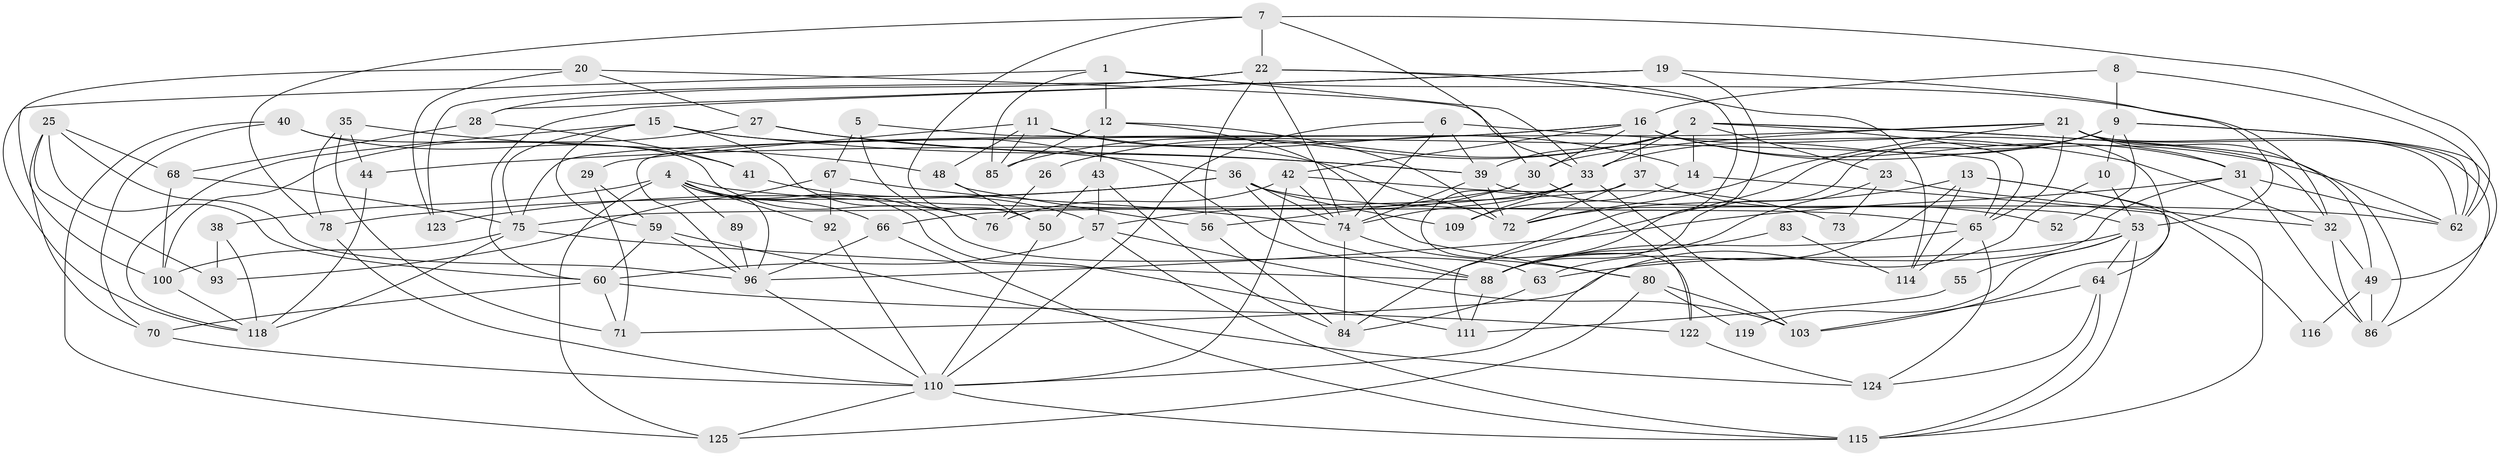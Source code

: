 // original degree distribution, {5: 0.17692307692307693, 6: 0.08461538461538462, 3: 0.2230769230769231, 4: 0.3769230769230769, 7: 0.03076923076923077, 2: 0.1076923076923077}
// Generated by graph-tools (version 1.1) at 2025/42/03/06/25 10:42:00]
// undirected, 88 vertices, 215 edges
graph export_dot {
graph [start="1"]
  node [color=gray90,style=filled];
  1;
  2 [super="+3"];
  4 [super="+129"];
  5;
  6 [super="+17"];
  7 [super="+105"];
  8;
  9 [super="+34"];
  10;
  11 [super="+61"];
  12 [super="+104"];
  13 [super="+18"];
  14 [super="+24"];
  15 [super="+69"];
  16 [super="+117"];
  19;
  20;
  21 [super="+58"];
  22 [super="+47"];
  23;
  25;
  26;
  27 [super="+112"];
  28;
  29;
  30 [super="+51"];
  31 [super="+87"];
  32 [super="+45"];
  33 [super="+46"];
  35 [super="+102"];
  36 [super="+107"];
  37;
  38 [super="+113"];
  39 [super="+54"];
  40;
  41;
  42 [super="+90"];
  43;
  44;
  48;
  49 [super="+108"];
  50 [super="+101"];
  52;
  53 [super="+106"];
  55;
  56;
  57;
  59 [super="+82"];
  60 [super="+79"];
  62 [super="+94"];
  63;
  64;
  65 [super="+81"];
  66;
  67;
  68 [super="+77"];
  70;
  71;
  72 [super="+91"];
  73;
  74 [super="+97"];
  75 [super="+98"];
  76;
  78;
  80;
  83;
  84 [super="+121"];
  85;
  86 [super="+120"];
  88 [super="+95"];
  89;
  92;
  93;
  96 [super="+99"];
  100;
  103 [super="+126"];
  109;
  110 [super="+130"];
  111;
  114;
  115 [super="+127"];
  116;
  118 [super="+128"];
  119;
  122;
  123;
  124;
  125;
  1 -- 32;
  1 -- 12;
  1 -- 85;
  1 -- 118;
  1 -- 33;
  2 -- 39;
  2 -- 26;
  2 -- 86;
  2 -- 65;
  2 -- 85;
  2 -- 23;
  2 -- 32;
  2 -- 14;
  2 -- 33;
  4 -- 63;
  4 -- 89;
  4 -- 111;
  4 -- 66;
  4 -- 92;
  4 -- 125;
  4 -- 38;
  4 -- 62;
  4 -- 96;
  5 -- 65;
  5 -- 67;
  5 -- 50;
  6 -- 32;
  6 -- 110;
  6 -- 39;
  6 -- 74;
  7 -- 78;
  7 -- 50;
  7 -- 22;
  7 -- 62;
  7 -- 30;
  8 -- 16;
  8 -- 9;
  8 -- 62;
  9 -- 10;
  9 -- 49;
  9 -- 52;
  9 -- 84;
  9 -- 88;
  9 -- 62;
  9 -- 33;
  10 -- 110;
  10 -- 53;
  11 -- 85;
  11 -- 72;
  11 -- 14;
  11 -- 48;
  11 -- 29;
  12 -- 85;
  12 -- 80;
  12 -- 72;
  12 -- 43;
  13 -- 64;
  13 -- 63;
  13 -- 114;
  13 -- 72;
  13 -- 115;
  14 -- 109;
  14 -- 116;
  15 -- 75;
  15 -- 88;
  15 -- 59;
  15 -- 76;
  15 -- 39;
  15 -- 118;
  16 -- 96;
  16 -- 37;
  16 -- 62;
  16 -- 103;
  16 -- 42;
  16 -- 44;
  16 -- 30;
  16 -- 31;
  19 -- 28;
  19 -- 60;
  19 -- 53;
  19 -- 88;
  20 -- 100;
  20 -- 33;
  20 -- 123;
  20 -- 27;
  21 -- 65 [weight=2];
  21 -- 30;
  21 -- 31;
  21 -- 49;
  21 -- 72;
  21 -- 75;
  21 -- 62;
  21 -- 86;
  22 -- 74;
  22 -- 56;
  22 -- 28;
  22 -- 114;
  22 -- 123;
  22 -- 111;
  23 -- 73;
  23 -- 32;
  23 -- 88;
  25 -- 70;
  25 -- 68;
  25 -- 93;
  25 -- 60;
  25 -- 96;
  26 -- 76;
  27 -- 36;
  27 -- 39;
  27 -- 100;
  28 -- 41;
  28 -- 68;
  29 -- 71;
  29 -- 59;
  30 -- 57;
  30 -- 122;
  30 -- 56;
  31 -- 96;
  31 -- 86;
  31 -- 71;
  31 -- 62;
  32 -- 49;
  32 -- 86;
  33 -- 122;
  33 -- 74 [weight=2];
  33 -- 103;
  33 -- 66;
  33 -- 109;
  35 -- 48;
  35 -- 44;
  35 -- 78;
  35 -- 71;
  36 -- 88;
  36 -- 78;
  36 -- 109;
  36 -- 123;
  36 -- 65;
  36 -- 74;
  37 -- 52;
  37 -- 72;
  37 -- 75;
  38 -- 93;
  38 -- 118 [weight=2];
  39 -- 74;
  39 -- 53;
  39 -- 72;
  40 -- 125;
  40 -- 70;
  40 -- 41;
  40 -- 76;
  41 -- 57;
  42 -- 74;
  42 -- 73;
  42 -- 76;
  42 -- 110;
  43 -- 57;
  43 -- 50;
  43 -- 84;
  44 -- 118;
  48 -- 56;
  48 -- 50;
  49 -- 116;
  49 -- 86;
  50 -- 110;
  53 -- 64;
  53 -- 55;
  53 -- 119;
  53 -- 115;
  53 -- 63;
  55 -- 111;
  56 -- 84;
  57 -- 103;
  57 -- 60;
  57 -- 115;
  59 -- 60;
  59 -- 124;
  59 -- 96;
  60 -- 122;
  60 -- 70;
  60 -- 71;
  63 -- 84;
  64 -- 124;
  64 -- 103;
  64 -- 115;
  65 -- 88;
  65 -- 124;
  65 -- 114;
  66 -- 115;
  66 -- 96;
  67 -- 92;
  67 -- 74;
  67 -- 93;
  68 -- 100;
  68 -- 75;
  70 -- 110;
  74 -- 80;
  74 -- 84;
  75 -- 100;
  75 -- 88;
  75 -- 118;
  78 -- 110;
  80 -- 125;
  80 -- 119;
  80 -- 103;
  83 -- 88;
  83 -- 114;
  88 -- 111;
  89 -- 96;
  92 -- 110;
  96 -- 110;
  100 -- 118;
  110 -- 115;
  110 -- 125;
  122 -- 124;
}
